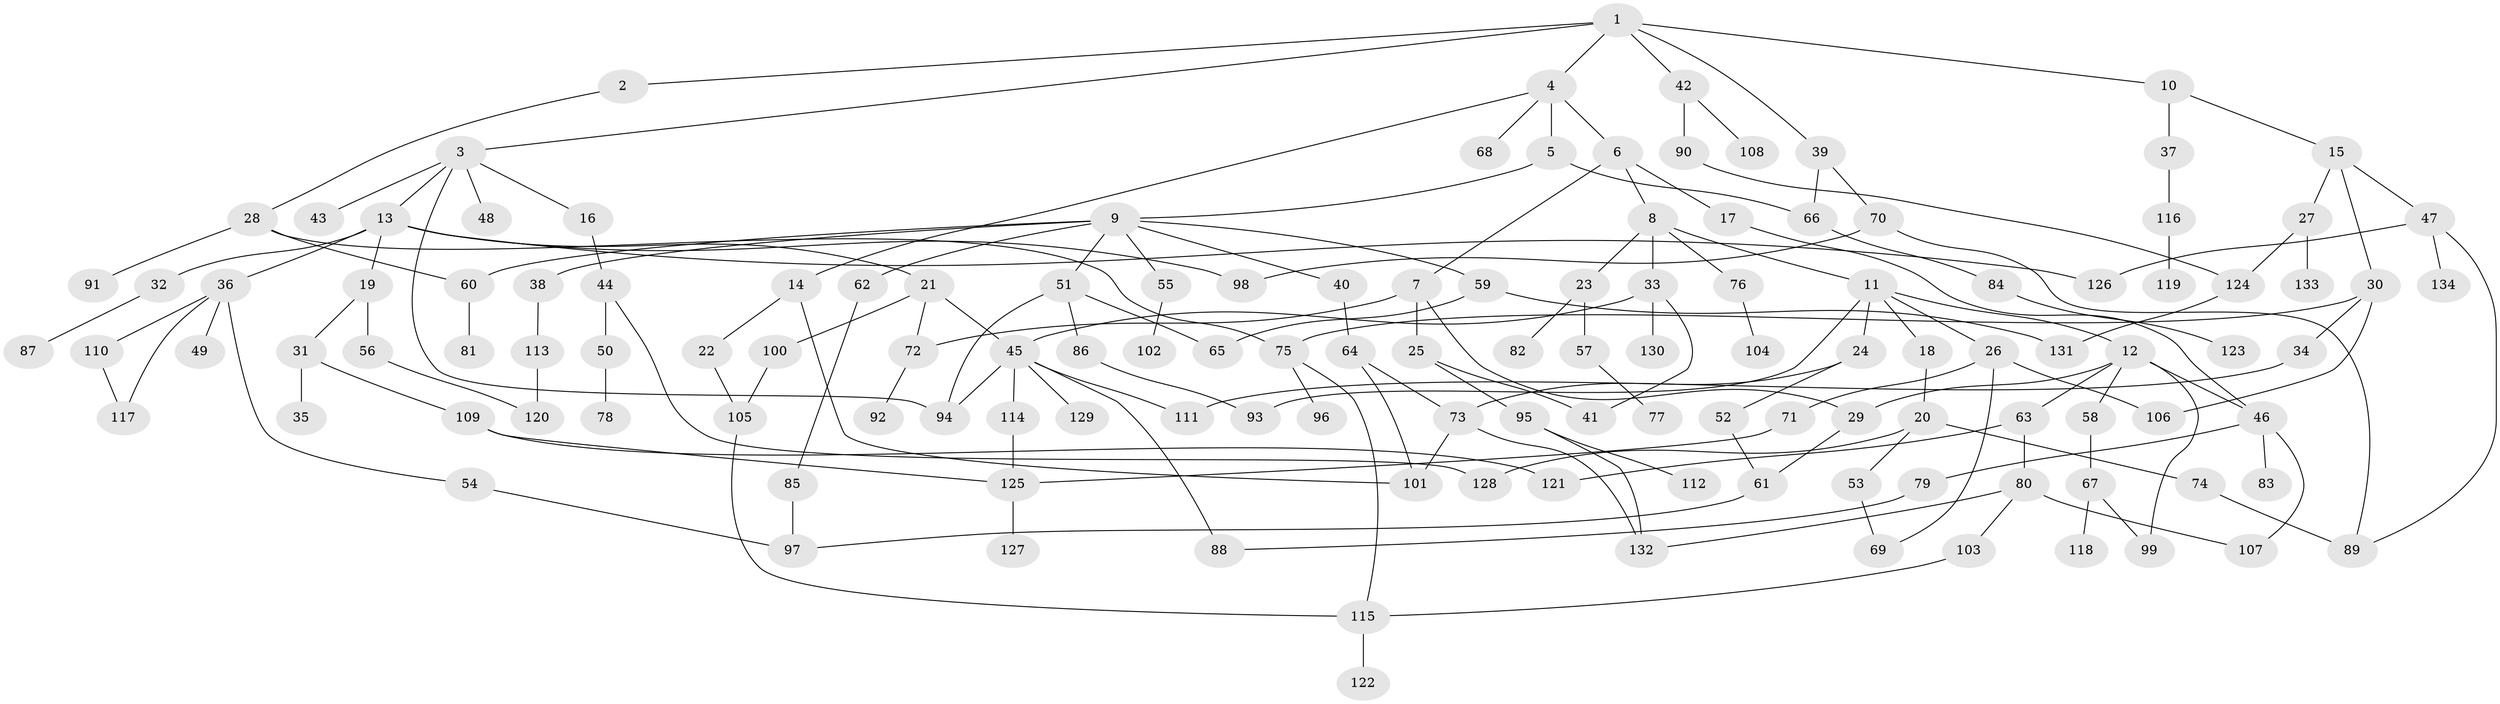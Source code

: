 // coarse degree distribution, {10: 0.011235955056179775, 4: 0.1348314606741573, 6: 0.02247191011235955, 3: 0.21348314606741572, 5: 0.0449438202247191, 7: 0.033707865168539325, 8: 0.011235955056179775, 2: 0.25842696629213485, 9: 0.011235955056179775, 1: 0.25842696629213485}
// Generated by graph-tools (version 1.1) at 2025/41/03/06/25 10:41:25]
// undirected, 134 vertices, 174 edges
graph export_dot {
graph [start="1"]
  node [color=gray90,style=filled];
  1;
  2;
  3;
  4;
  5;
  6;
  7;
  8;
  9;
  10;
  11;
  12;
  13;
  14;
  15;
  16;
  17;
  18;
  19;
  20;
  21;
  22;
  23;
  24;
  25;
  26;
  27;
  28;
  29;
  30;
  31;
  32;
  33;
  34;
  35;
  36;
  37;
  38;
  39;
  40;
  41;
  42;
  43;
  44;
  45;
  46;
  47;
  48;
  49;
  50;
  51;
  52;
  53;
  54;
  55;
  56;
  57;
  58;
  59;
  60;
  61;
  62;
  63;
  64;
  65;
  66;
  67;
  68;
  69;
  70;
  71;
  72;
  73;
  74;
  75;
  76;
  77;
  78;
  79;
  80;
  81;
  82;
  83;
  84;
  85;
  86;
  87;
  88;
  89;
  90;
  91;
  92;
  93;
  94;
  95;
  96;
  97;
  98;
  99;
  100;
  101;
  102;
  103;
  104;
  105;
  106;
  107;
  108;
  109;
  110;
  111;
  112;
  113;
  114;
  115;
  116;
  117;
  118;
  119;
  120;
  121;
  122;
  123;
  124;
  125;
  126;
  127;
  128;
  129;
  130;
  131;
  132;
  133;
  134;
  1 -- 2;
  1 -- 3;
  1 -- 4;
  1 -- 10;
  1 -- 39;
  1 -- 42;
  2 -- 28;
  3 -- 13;
  3 -- 16;
  3 -- 43;
  3 -- 48;
  3 -- 94;
  4 -- 5;
  4 -- 6;
  4 -- 14;
  4 -- 68;
  5 -- 9;
  5 -- 66;
  6 -- 7;
  6 -- 8;
  6 -- 17;
  7 -- 25;
  7 -- 29;
  7 -- 72;
  8 -- 11;
  8 -- 23;
  8 -- 33;
  8 -- 76;
  9 -- 38;
  9 -- 40;
  9 -- 51;
  9 -- 55;
  9 -- 59;
  9 -- 62;
  9 -- 60;
  10 -- 15;
  10 -- 37;
  11 -- 12;
  11 -- 18;
  11 -- 24;
  11 -- 26;
  11 -- 93;
  12 -- 58;
  12 -- 63;
  12 -- 29;
  12 -- 99;
  12 -- 46;
  13 -- 19;
  13 -- 21;
  13 -- 32;
  13 -- 36;
  13 -- 126;
  13 -- 98;
  14 -- 22;
  14 -- 101;
  15 -- 27;
  15 -- 30;
  15 -- 47;
  16 -- 44;
  17 -- 46;
  18 -- 20;
  19 -- 31;
  19 -- 56;
  20 -- 53;
  20 -- 74;
  20 -- 128;
  21 -- 45;
  21 -- 100;
  21 -- 72;
  22 -- 105;
  23 -- 57;
  23 -- 82;
  24 -- 52;
  24 -- 73;
  25 -- 41;
  25 -- 95;
  26 -- 69;
  26 -- 71;
  26 -- 106;
  27 -- 133;
  27 -- 124;
  28 -- 60;
  28 -- 75;
  28 -- 91;
  29 -- 61;
  30 -- 34;
  30 -- 106;
  30 -- 75;
  31 -- 35;
  31 -- 109;
  32 -- 87;
  33 -- 130;
  33 -- 41;
  33 -- 45;
  34 -- 111;
  36 -- 49;
  36 -- 54;
  36 -- 110;
  36 -- 117;
  37 -- 116;
  38 -- 113;
  39 -- 70;
  39 -- 66;
  40 -- 64;
  42 -- 90;
  42 -- 108;
  44 -- 50;
  44 -- 128;
  45 -- 88;
  45 -- 94;
  45 -- 111;
  45 -- 114;
  45 -- 129;
  46 -- 79;
  46 -- 83;
  46 -- 107;
  47 -- 134;
  47 -- 126;
  47 -- 89;
  50 -- 78;
  51 -- 86;
  51 -- 94;
  51 -- 65;
  52 -- 61;
  53 -- 69;
  54 -- 97;
  55 -- 102;
  56 -- 120;
  57 -- 77;
  58 -- 67;
  59 -- 65;
  59 -- 131;
  60 -- 81;
  61 -- 97;
  62 -- 85;
  63 -- 80;
  63 -- 121;
  64 -- 73;
  64 -- 101;
  66 -- 84;
  67 -- 99;
  67 -- 118;
  70 -- 98;
  70 -- 89;
  71 -- 125;
  72 -- 92;
  73 -- 132;
  73 -- 101;
  74 -- 89;
  75 -- 96;
  75 -- 115;
  76 -- 104;
  79 -- 88;
  80 -- 103;
  80 -- 132;
  80 -- 107;
  84 -- 123;
  85 -- 97;
  86 -- 93;
  90 -- 124;
  95 -- 112;
  95 -- 132;
  100 -- 105;
  103 -- 115;
  105 -- 115;
  109 -- 125;
  109 -- 121;
  110 -- 117;
  113 -- 120;
  114 -- 125;
  115 -- 122;
  116 -- 119;
  124 -- 131;
  125 -- 127;
}
